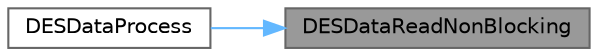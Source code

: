 digraph "DESDataReadNonBlocking"
{
 // LATEX_PDF_SIZE
  bgcolor="transparent";
  edge [fontname=Helvetica,fontsize=10,labelfontname=Helvetica,labelfontsize=10];
  node [fontname=Helvetica,fontsize=10,shape=box,height=0.2,width=0.4];
  rankdir="RL";
  Node1 [id="Node000001",label="DESDataReadNonBlocking",height=0.2,width=0.4,color="gray40", fillcolor="grey60", style="filled", fontcolor="black",tooltip=" "];
  Node1 -> Node2 [id="edge1_Node000001_Node000002",dir="back",color="steelblue1",style="solid",tooltip=" "];
  Node2 [id="Node000002",label="DESDataProcess",height=0.2,width=0.4,color="grey40", fillcolor="white", style="filled",URL="$group__des__api.html#gaee422d9cd83fd68b9817579b2e97e6cc",tooltip=" "];
}
